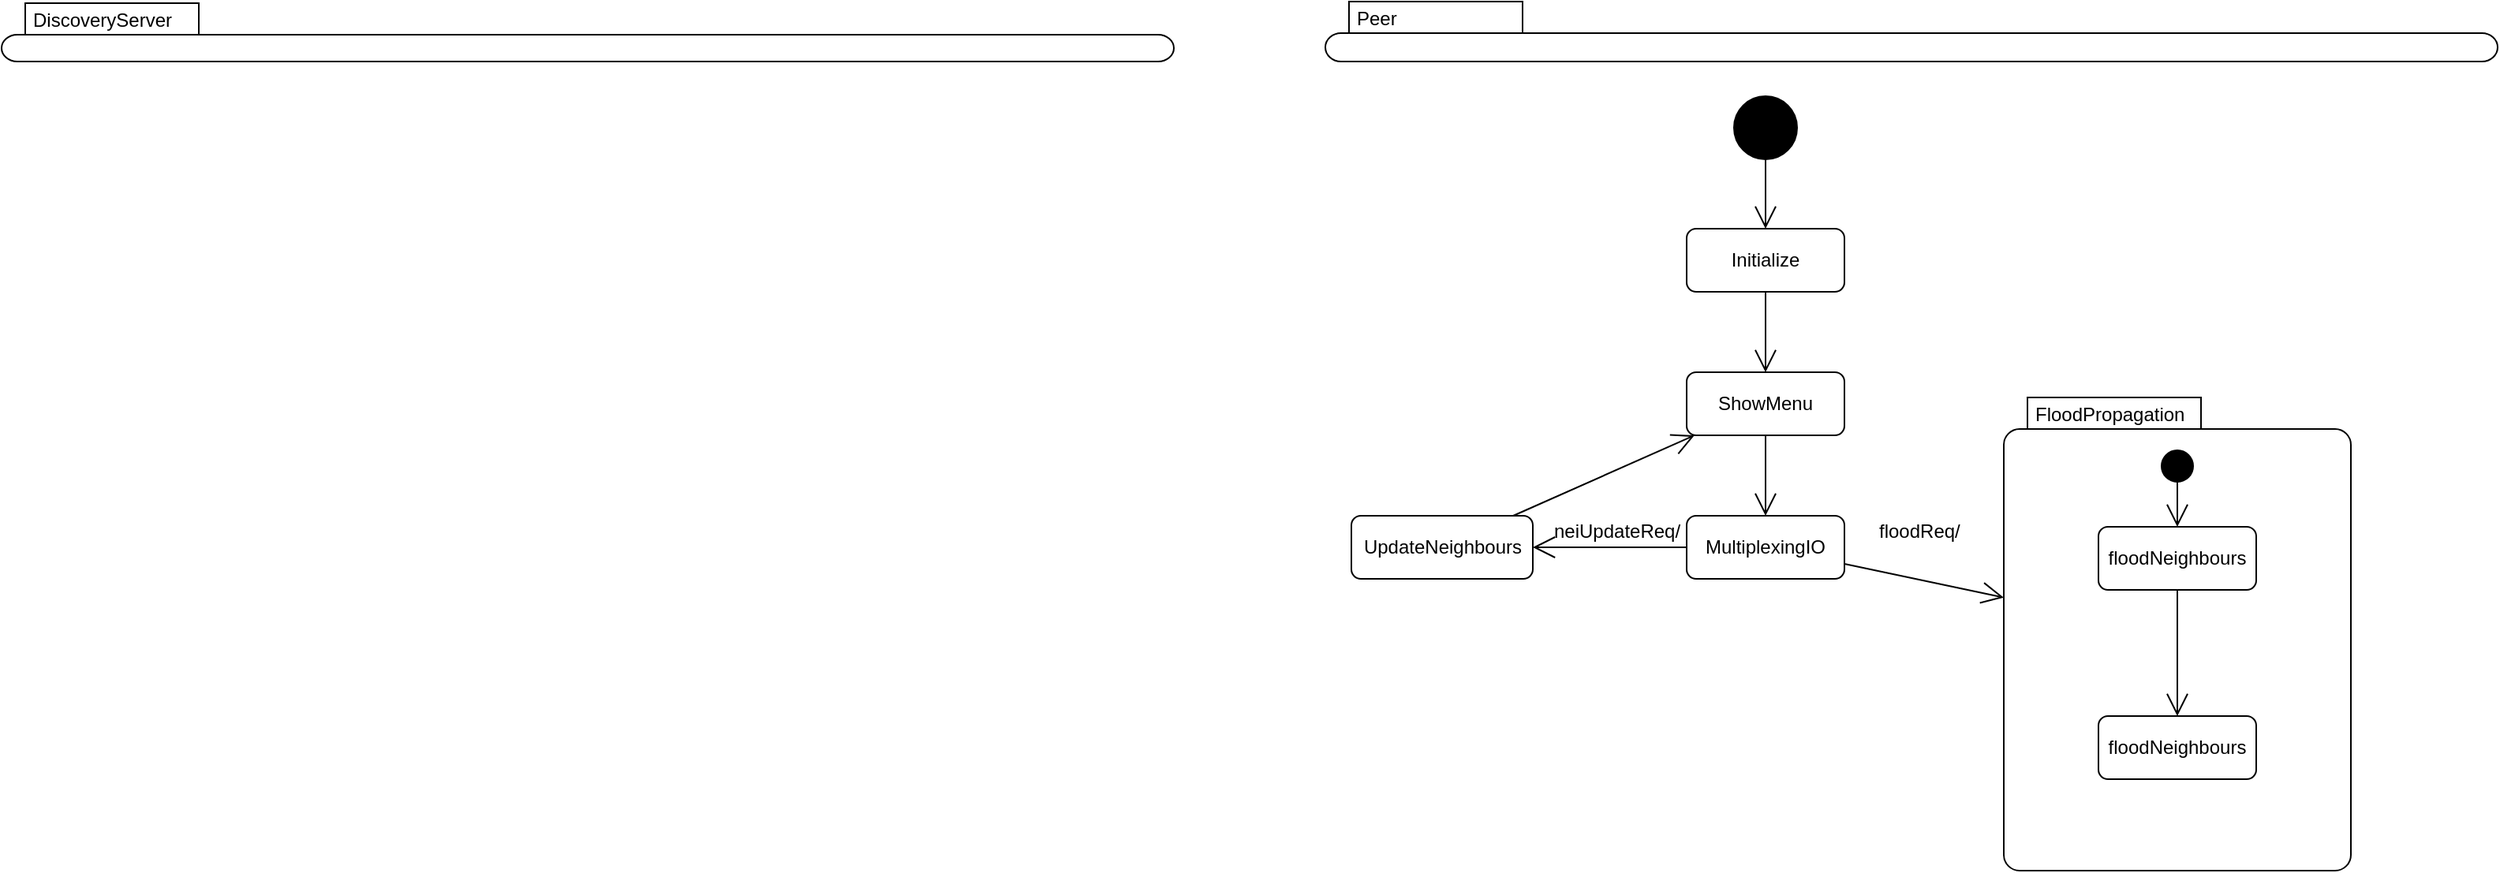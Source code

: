 <mxfile version="11.1.4" type="device"><diagram id="vw4NJhVPhn1ykAxiF9aa" name="Page-1"><mxGraphModel dx="1727" dy="1066" grid="0" gridSize="10" guides="1" tooltips="1" connect="1" arrows="1" fold="1" page="1" pageScale="1" pageWidth="1654" pageHeight="1169" math="0" shadow="0"><root><mxCell id="0"/><mxCell id="1" parent="0"/><mxCell id="Vh8e1Q9lr44HnkhGMNeP-7" value="DiscoveryServer" style="shape=mxgraph.sysml.compState;html=1;align=left;verticalAlign=top;spacingTop=-3;spacingLeft=18;fillColor=none;editable=1;movable=0;container=0;" parent="1" vertex="1"><mxGeometry x="37" y="29" width="743" height="37" as="geometry"/></mxCell><mxCell id="Vh8e1Q9lr44HnkhGMNeP-6" style="rounded=1;orthogonalLoop=1;jettySize=auto;html=1;strokeColor=inherit;fillColor=inherit;gradientColor=inherit;endArrow=open;endSize=12;" parent="1" source="q0ncAa23wOTg_25MlNXw-26" target="q0ncAa23wOTg_25MlNXw-25" edge="1"><mxGeometry relative="1" as="geometry"><mxPoint x="1155.289" y="176.5" as="targetPoint"/></mxGeometry></mxCell><mxCell id="Vh8e1Q9lr44HnkhGMNeP-3" value="" style="shape=ellipse;html=1;fillColor=#000000;fontSize=18;fontColor=#ffffff;" parent="1" vertex="1"><mxGeometry x="1135" y="88" width="40" height="40" as="geometry"/></mxCell><mxCell id="Vh8e1Q9lr44HnkhGMNeP-8" value="Peer" style="shape=mxgraph.sysml.compState;html=1;align=left;verticalAlign=top;spacingTop=-3;spacingLeft=18;fillColor=none;movable=1;" parent="1" vertex="1"><mxGeometry x="876" y="28" width="743" height="38" as="geometry"/></mxCell><mxCell id="q0ncAa23wOTg_25MlNXw-29" value="" style="rounded=1;orthogonalLoop=1;jettySize=auto;html=1;strokeColor=inherit;fillColor=inherit;gradientColor=inherit;endArrow=open;endSize=12;" edge="1" parent="1" source="q0ncAa23wOTg_25MlNXw-25" target="q0ncAa23wOTg_25MlNXw-28"><mxGeometry relative="1" as="geometry"/></mxCell><mxCell id="q0ncAa23wOTg_25MlNXw-25" value="ShowMenu" style="shape=rect;rounded=1;html=1;whiteSpace=wrap;align=center;" vertex="1" parent="1"><mxGeometry x="1105" y="263" width="100" height="40" as="geometry"/></mxCell><mxCell id="q0ncAa23wOTg_25MlNXw-31" value="" style="rounded=1;orthogonalLoop=1;jettySize=auto;html=1;strokeColor=inherit;fillColor=inherit;gradientColor=inherit;endArrow=open;endSize=12;" edge="1" parent="1" source="q0ncAa23wOTg_25MlNXw-28" target="q0ncAa23wOTg_25MlNXw-30"><mxGeometry relative="1" as="geometry"/></mxCell><mxCell id="q0ncAa23wOTg_25MlNXw-48" style="edgeStyle=none;rounded=0;orthogonalLoop=1;jettySize=auto;html=1;endArrow=open;endFill=0;endSize=12;" edge="1" parent="1" source="q0ncAa23wOTg_25MlNXw-28" target="q0ncAa23wOTg_25MlNXw-42"><mxGeometry relative="1" as="geometry"/></mxCell><mxCell id="q0ncAa23wOTg_25MlNXw-28" value="MultiplexingIO" style="shape=rect;rounded=1;html=1;whiteSpace=wrap;align=center;" vertex="1" parent="1"><mxGeometry x="1105" y="354" width="100" height="40" as="geometry"/></mxCell><mxCell id="q0ncAa23wOTg_25MlNXw-33" style="rounded=1;orthogonalLoop=1;jettySize=auto;html=1;strokeColor=inherit;fillColor=inherit;gradientColor=inherit;endArrow=open;endSize=12;" edge="1" parent="1" source="q0ncAa23wOTg_25MlNXw-30" target="q0ncAa23wOTg_25MlNXw-25"><mxGeometry relative="1" as="geometry"/></mxCell><mxCell id="q0ncAa23wOTg_25MlNXw-30" value="UpdateNeighbours" style="shape=rect;rounded=1;html=1;whiteSpace=wrap;align=center;" vertex="1" parent="1"><mxGeometry x="892.5" y="354" width="115" height="40" as="geometry"/></mxCell><mxCell id="q0ncAa23wOTg_25MlNXw-26" value="Initialize" style="shape=rect;rounded=1;html=1;whiteSpace=wrap;align=center;" vertex="1" parent="1"><mxGeometry x="1105" y="172" width="100" height="40" as="geometry"/></mxCell><mxCell id="q0ncAa23wOTg_25MlNXw-27" style="rounded=1;orthogonalLoop=1;jettySize=auto;html=1;strokeColor=inherit;fillColor=inherit;gradientColor=inherit;endArrow=open;endSize=12;" edge="1" parent="1" source="Vh8e1Q9lr44HnkhGMNeP-3" target="q0ncAa23wOTg_25MlNXw-26"><mxGeometry relative="1" as="geometry"><mxPoint x="1155" y="128" as="sourcePoint"/><mxPoint x="1155" y="263" as="targetPoint"/></mxGeometry></mxCell><mxCell id="q0ncAa23wOTg_25MlNXw-32" value="neiUpdateReq/" style="text;html=1;resizable=0;points=[];autosize=1;align=left;verticalAlign=top;spacingTop=-4;" vertex="1" parent="1"><mxGeometry x="1019" y="354" width="90" height="14" as="geometry"/></mxCell><mxCell id="q0ncAa23wOTg_25MlNXw-42" value="FloodPropagation" style="shape=mxgraph.sysml.compState;align=left;verticalAlign=top;spacingTop=-3;spacingLeft=18;strokeWidth=1;recursiveResize=0;" vertex="1" parent="1"><mxGeometry x="1306" y="279" width="220" height="300" as="geometry"/></mxCell><mxCell id="q0ncAa23wOTg_25MlNXw-43" value="" style="shape=ellipse;html=1;fillColor=#000000;verticalLabelPosition=bottom;labelBackgroundColor=#ffffff;verticalAlign=top;" vertex="1" parent="q0ncAa23wOTg_25MlNXw-42"><mxGeometry x="100" y="33.5" width="20" height="20" as="geometry"/></mxCell><mxCell id="q0ncAa23wOTg_25MlNXw-53" value="" style="edgeStyle=none;rounded=0;orthogonalLoop=1;jettySize=auto;html=1;endArrow=open;endFill=0;endSize=12;" edge="1" parent="q0ncAa23wOTg_25MlNXw-42" source="q0ncAa23wOTg_25MlNXw-44" target="q0ncAa23wOTg_25MlNXw-52"><mxGeometry relative="1" as="geometry"/></mxCell><mxCell id="q0ncAa23wOTg_25MlNXw-44" value="floodNeighbours" style="strokeColor=inherit;fillColor=inherit;gradientColor=inherit;shape=rect;html=1;rounded=1;whiteSpace=wrap;align=center;" vertex="1" parent="q0ncAa23wOTg_25MlNXw-42"><mxGeometry x="60" y="82" width="100" height="40" as="geometry"/></mxCell><mxCell id="q0ncAa23wOTg_25MlNXw-52" value="floodNeighbours" style="strokeColor=inherit;fillColor=inherit;gradientColor=inherit;shape=rect;html=1;rounded=1;whiteSpace=wrap;align=center;" vertex="1" parent="q0ncAa23wOTg_25MlNXw-42"><mxGeometry x="60" y="202" width="100" height="40" as="geometry"/></mxCell><mxCell id="q0ncAa23wOTg_25MlNXw-46" value="" style="strokeColor=inherit;fillColor=inherit;gradientColor=inherit;edgeStyle=none;html=1;endArrow=open;endSize=12;" edge="1" parent="q0ncAa23wOTg_25MlNXw-42" source="q0ncAa23wOTg_25MlNXw-43" target="q0ncAa23wOTg_25MlNXw-44"><mxGeometry relative="1" as="geometry"/></mxCell><mxCell id="q0ncAa23wOTg_25MlNXw-50" value="floodReq/" style="text;html=1;resizable=0;points=[];autosize=1;align=left;verticalAlign=top;spacingTop=-4;" vertex="1" parent="1"><mxGeometry x="1224.5" y="354" width="62" height="14" as="geometry"/></mxCell></root></mxGraphModel></diagram></mxfile>